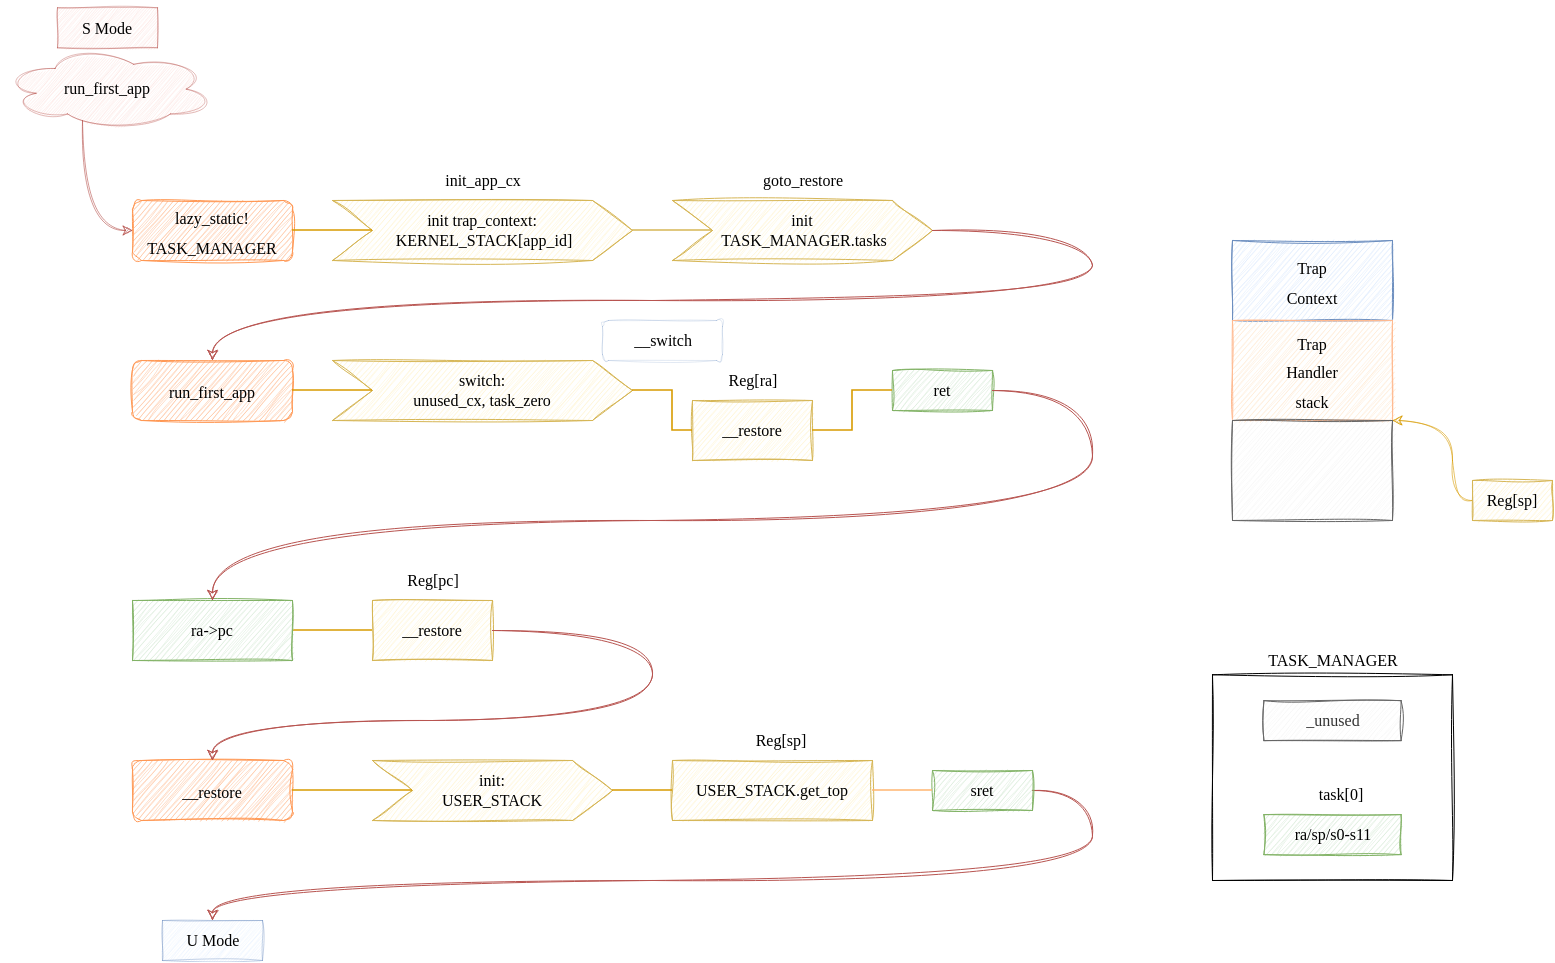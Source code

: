 <mxfile version="20.3.0" type="device"><diagram id="ekthI_0om1H4GsMNVOaz" name="第 1 页"><mxGraphModel dx="865" dy="548" grid="1" gridSize="10" guides="1" tooltips="1" connect="1" arrows="1" fold="1" page="1" pageScale="1" pageWidth="827" pageHeight="1169" math="0" shadow="0"><root><mxCell id="0"/><mxCell id="1" parent="0"/><mxCell id="ERtNSd93FEpaco7C4UEx-230" value="" style="group" vertex="1" connectable="0" parent="1"><mxGeometry x="631" y="480" width="120" height="120" as="geometry"/></mxCell><mxCell id="ERtNSd93FEpaco7C4UEx-231" value="" style="rounded=0;whiteSpace=wrap;html=1;sketch=1;strokeWidth=0.5;fontFamily=Hack Nerd Font;fontSize=8;" vertex="1" parent="ERtNSd93FEpaco7C4UEx-230"><mxGeometry y="17.143" width="120" height="102.857" as="geometry"/></mxCell><mxCell id="ERtNSd93FEpaco7C4UEx-232" value="TASK_MANAGER" style="text;html=1;align=center;verticalAlign=middle;resizable=0;points=[];autosize=1;strokeColor=none;fillColor=none;fontSize=8;fontFamily=Hack Nerd Font;" vertex="1" parent="ERtNSd93FEpaco7C4UEx-230"><mxGeometry x="20" width="80" height="20" as="geometry"/></mxCell><mxCell id="ERtNSd93FEpaco7C4UEx-233" value="_unused" style="rounded=0;whiteSpace=wrap;html=1;sketch=1;strokeColor=#666666;strokeWidth=0.5;fontFamily=Hack Nerd Font;fontSize=8;fillColor=#f5f5f5;fontColor=#333333;" vertex="1" parent="ERtNSd93FEpaco7C4UEx-230"><mxGeometry x="25.714" y="30.07" width="68.571" height="20" as="geometry"/></mxCell><mxCell id="ERtNSd93FEpaco7C4UEx-234" value="" style="group" vertex="1" connectable="0" parent="ERtNSd93FEpaco7C4UEx-230"><mxGeometry x="25.714" y="67.07" width="68.571" height="40" as="geometry"/></mxCell><mxCell id="ERtNSd93FEpaco7C4UEx-235" value="ra/sp/s0-s11" style="rounded=0;whiteSpace=wrap;html=1;sketch=1;strokeColor=#82b366;strokeWidth=0.5;fontFamily=Hack Nerd Font;fontSize=8;fillColor=#d5e8d4;" vertex="1" parent="ERtNSd93FEpaco7C4UEx-234"><mxGeometry y="20" width="68.571" height="20" as="geometry"/></mxCell><mxCell id="ERtNSd93FEpaco7C4UEx-236" value="task[0]" style="text;html=1;align=center;verticalAlign=middle;resizable=0;points=[];autosize=1;strokeColor=none;fillColor=none;fontSize=8;fontFamily=Hack Nerd Font;" vertex="1" parent="ERtNSd93FEpaco7C4UEx-234"><mxGeometry x="8.571" width="60" height="20" as="geometry"/></mxCell><mxCell id="ERtNSd93FEpaco7C4UEx-237" value="" style="group" vertex="1" connectable="0" parent="1"><mxGeometry x="641" y="280" width="160" height="140" as="geometry"/></mxCell><mxCell id="ERtNSd93FEpaco7C4UEx-238" value="&lt;font style=&quot;font-size: 8px;&quot; face=&quot;Hack Nerd Font&quot;&gt;Trap&lt;br&gt;Context&lt;br&gt;&lt;/font&gt;" style="rounded=0;whiteSpace=wrap;html=1;align=center;fillColor=#dae8fc;strokeColor=#6c8ebf;sketch=1;strokeWidth=0.5;" vertex="1" parent="ERtNSd93FEpaco7C4UEx-237"><mxGeometry width="80" height="40" as="geometry"/></mxCell><mxCell id="ERtNSd93FEpaco7C4UEx-239" value="&lt;font style=&quot;font-size: 8px;&quot; face=&quot;Hack Nerd Font&quot;&gt;Trap&lt;br&gt;Handler&lt;br&gt;stack&lt;br&gt;&lt;/font&gt;" style="rounded=0;whiteSpace=wrap;html=1;align=center;fillColor=#ffe6cc;strokeColor=#FFBA91;sketch=1;strokeWidth=0.5;" vertex="1" parent="ERtNSd93FEpaco7C4UEx-237"><mxGeometry y="40" width="80" height="50" as="geometry"/></mxCell><mxCell id="ERtNSd93FEpaco7C4UEx-240" style="edgeStyle=orthogonalEdgeStyle;sketch=1;orthogonalLoop=1;jettySize=auto;html=1;exitX=0;exitY=0.5;exitDx=0;exitDy=0;entryX=1;entryY=1;entryDx=0;entryDy=0;strokeWidth=0.3;fontFamily=Hack Nerd Font;fontSize=8;endArrow=classic;endFill=1;endSize=4;curved=1;fillColor=#ffe6cc;strokeColor=#d79b00;" edge="1" parent="ERtNSd93FEpaco7C4UEx-237" source="ERtNSd93FEpaco7C4UEx-241" target="ERtNSd93FEpaco7C4UEx-239"><mxGeometry relative="1" as="geometry"><Array as="points"><mxPoint x="110" y="130"/><mxPoint x="110" y="90"/></Array></mxGeometry></mxCell><mxCell id="ERtNSd93FEpaco7C4UEx-241" value="Reg[sp]" style="rounded=0;whiteSpace=wrap;html=1;sketch=1;strokeColor=#d6b656;strokeWidth=0.5;fontFamily=Hack Nerd Font;fontSize=8;fillColor=#fff2cc;" vertex="1" parent="ERtNSd93FEpaco7C4UEx-237"><mxGeometry x="120" y="120" width="40" height="20" as="geometry"/></mxCell><mxCell id="ERtNSd93FEpaco7C4UEx-242" value="&lt;font style=&quot;font-size: 8px;&quot; face=&quot;Hack Nerd Font&quot;&gt;&lt;br&gt;&lt;/font&gt;" style="rounded=0;whiteSpace=wrap;html=1;align=center;fillColor=#f5f5f5;strokeColor=#666666;sketch=1;strokeWidth=0.5;fontColor=#333333;" vertex="1" parent="ERtNSd93FEpaco7C4UEx-237"><mxGeometry y="90" width="80" height="50" as="geometry"/></mxCell><mxCell id="ERtNSd93FEpaco7C4UEx-243" value="" style="group" vertex="1" connectable="0" parent="1"><mxGeometry x="26" y="160" width="545" height="480" as="geometry"/></mxCell><mxCell id="ERtNSd93FEpaco7C4UEx-244" style="edgeStyle=orthogonalEdgeStyle;curved=1;sketch=1;orthogonalLoop=1;jettySize=auto;html=1;entryX=0;entryY=0.5;entryDx=0;entryDy=0;strokeWidth=0.3;fontFamily=Hack Nerd Font;fontSize=8;endArrow=classic;endFill=1;endSize=4;fillColor=#f8cecc;strokeColor=#b85450;" edge="1" parent="ERtNSd93FEpaco7C4UEx-243" target="ERtNSd93FEpaco7C4UEx-246"><mxGeometry relative="1" as="geometry"><mxPoint x="40" y="60" as="sourcePoint"/><Array as="points"><mxPoint x="40" y="115"/></Array></mxGeometry></mxCell><mxCell id="ERtNSd93FEpaco7C4UEx-245" value="" style="group" vertex="1" connectable="0" parent="ERtNSd93FEpaco7C4UEx-243"><mxGeometry x="65" y="80" width="400" height="400" as="geometry"/></mxCell><mxCell id="ERtNSd93FEpaco7C4UEx-246" value="&lt;font style=&quot;font-size: 8px;&quot; face=&quot;Hack Nerd Font&quot;&gt;lazy_static!&lt;br&gt;TASK_MANAGER&lt;br&gt;&lt;/font&gt;" style="rounded=1;whiteSpace=wrap;html=1;align=center;fillColor=#FFBA91;strokeColor=#FF9854;sketch=1;strokeWidth=0.5;" vertex="1" parent="ERtNSd93FEpaco7C4UEx-245"><mxGeometry y="20" width="80" height="30" as="geometry"/></mxCell><mxCell id="ERtNSd93FEpaco7C4UEx-247" value="" style="group" vertex="1" connectable="0" parent="ERtNSd93FEpaco7C4UEx-245"><mxGeometry x="100" width="150" height="50" as="geometry"/></mxCell><mxCell id="ERtNSd93FEpaco7C4UEx-248" value="init trap_context:&lt;br&gt;&amp;nbsp;KERNEL_STACK[app_id]" style="shape=step;perimeter=stepPerimeter;whiteSpace=wrap;html=1;fixedSize=1;rounded=0;sketch=1;strokeWidth=0.5;fontFamily=Hack Nerd Font;fontSize=8;fillColor=#fff2cc;strokeColor=#d6b656;" vertex="1" parent="ERtNSd93FEpaco7C4UEx-247"><mxGeometry y="20" width="150" height="30" as="geometry"/></mxCell><mxCell id="ERtNSd93FEpaco7C4UEx-249" value="init_app_cx" style="text;html=1;align=center;verticalAlign=middle;resizable=0;points=[];autosize=1;strokeColor=none;fillColor=none;fontSize=8;fontFamily=Hack Nerd Font;" vertex="1" parent="ERtNSd93FEpaco7C4UEx-247"><mxGeometry x="35" width="80" height="20" as="geometry"/></mxCell><mxCell id="ERtNSd93FEpaco7C4UEx-250" style="edgeStyle=orthogonalEdgeStyle;sketch=0;orthogonalLoop=1;jettySize=auto;html=1;entryX=0;entryY=0.5;entryDx=0;entryDy=0;strokeWidth=0.8;fontFamily=Hack Nerd Font;fontSize=8;endArrow=none;endFill=0;endSize=4;fillColor=#ffe6cc;strokeColor=#d79b00;rounded=0;" edge="1" parent="ERtNSd93FEpaco7C4UEx-245" source="ERtNSd93FEpaco7C4UEx-246" target="ERtNSd93FEpaco7C4UEx-248"><mxGeometry relative="1" as="geometry"/></mxCell><mxCell id="ERtNSd93FEpaco7C4UEx-251" value="" style="group" vertex="1" connectable="0" parent="ERtNSd93FEpaco7C4UEx-245"><mxGeometry x="270" width="130" height="50" as="geometry"/></mxCell><mxCell id="ERtNSd93FEpaco7C4UEx-252" value="init&lt;br&gt;&amp;nbsp;TASK_MANAGER.tasks" style="shape=step;perimeter=stepPerimeter;whiteSpace=wrap;html=1;fixedSize=1;rounded=0;sketch=1;strokeWidth=0.5;fontFamily=Hack Nerd Font;fontSize=8;fillColor=#fff2cc;strokeColor=#d6b656;" vertex="1" parent="ERtNSd93FEpaco7C4UEx-251"><mxGeometry y="20" width="130" height="30" as="geometry"/></mxCell><mxCell id="ERtNSd93FEpaco7C4UEx-253" value="goto_restore" style="text;html=1;align=center;verticalAlign=middle;resizable=0;points=[];autosize=1;strokeColor=none;fillColor=none;fontSize=8;fontFamily=Hack Nerd Font;" vertex="1" parent="ERtNSd93FEpaco7C4UEx-251"><mxGeometry x="25" width="80" height="20" as="geometry"/></mxCell><mxCell id="ERtNSd93FEpaco7C4UEx-254" style="edgeStyle=orthogonalEdgeStyle;sketch=0;orthogonalLoop=1;jettySize=auto;html=1;entryX=0;entryY=0.5;entryDx=0;entryDy=0;strokeWidth=0.8;fontFamily=Hack Nerd Font;fontSize=8;endArrow=none;endFill=0;endSize=4;fillColor=#fff2cc;strokeColor=#d6b656;rounded=0;" edge="1" parent="ERtNSd93FEpaco7C4UEx-245" source="ERtNSd93FEpaco7C4UEx-248" target="ERtNSd93FEpaco7C4UEx-252"><mxGeometry relative="1" as="geometry"/></mxCell><mxCell id="ERtNSd93FEpaco7C4UEx-255" value="&lt;span style=&quot;&quot;&gt;U Mode&lt;/span&gt;" style="text;html=1;align=center;verticalAlign=middle;resizable=0;points=[];autosize=1;strokeColor=#6c8ebf;fillColor=#dae8fc;fontSize=8;fontFamily=Hack Nerd Font;strokeWidth=0.2;sketch=1;" vertex="1" parent="ERtNSd93FEpaco7C4UEx-245"><mxGeometry x="15" y="380" width="50" height="20" as="geometry"/></mxCell><mxCell id="ERtNSd93FEpaco7C4UEx-256" value="" style="edgeStyle=orthogonalEdgeStyle;orthogonalLoop=1;jettySize=auto;html=1;fontFamily=Hack Nerd Font;fontSize=8;endSize=3;sketch=1;strokeWidth=0.3;fillColor=#ffe6cc;strokeColor=none;entryX=0;entryY=0.5;entryDx=0;entryDy=0;curved=1;endArrow=none;endFill=0;" edge="1" parent="ERtNSd93FEpaco7C4UEx-245" source="ERtNSd93FEpaco7C4UEx-246" target="ERtNSd93FEpaco7C4UEx-255"><mxGeometry relative="1" as="geometry"><mxPoint x="120" y="2510" as="sourcePoint"/><mxPoint x="370" y="2495" as="targetPoint"/><Array as="points"/></mxGeometry></mxCell><mxCell id="ERtNSd93FEpaco7C4UEx-258" value="" style="group" vertex="1" connectable="0" parent="ERtNSd93FEpaco7C4UEx-243"><mxGeometry x="65" y="160" width="430" height="110" as="geometry"/></mxCell><mxCell id="ERtNSd93FEpaco7C4UEx-259" value="" style="group" vertex="1" connectable="0" parent="ERtNSd93FEpaco7C4UEx-258"><mxGeometry x="100" width="330" height="110" as="geometry"/></mxCell><mxCell id="ERtNSd93FEpaco7C4UEx-260" value="" style="group" vertex="1" connectable="0" parent="ERtNSd93FEpaco7C4UEx-259"><mxGeometry width="195" height="50" as="geometry"/></mxCell><mxCell id="ERtNSd93FEpaco7C4UEx-261" value="switch:&lt;br&gt;unused_cx, task_zero" style="shape=step;perimeter=stepPerimeter;whiteSpace=wrap;html=1;fixedSize=1;rounded=0;sketch=1;strokeWidth=0.5;fontFamily=Hack Nerd Font;fontSize=8;fillColor=#fff2cc;strokeColor=#d6b656;" vertex="1" parent="ERtNSd93FEpaco7C4UEx-260"><mxGeometry y="20" width="150" height="30" as="geometry"/></mxCell><mxCell id="ERtNSd93FEpaco7C4UEx-262" value="__switch" style="text;html=1;align=center;verticalAlign=middle;resizable=0;points=[];autosize=1;strokeColor=#6c8ebf;fillColor=#A4C4FC;fontSize=8;fontFamily=Hack Nerd Font;sketch=1;strokeWidth=0.1;rounded=1;" vertex="1" parent="ERtNSd93FEpaco7C4UEx-260"><mxGeometry x="135" width="60" height="20" as="geometry"/></mxCell><mxCell id="ERtNSd93FEpaco7C4UEx-263" value="" style="group" vertex="1" connectable="0" parent="ERtNSd93FEpaco7C4UEx-259"><mxGeometry x="180" y="20" width="60" height="50" as="geometry"/></mxCell><mxCell id="ERtNSd93FEpaco7C4UEx-264" value="__restore" style="rounded=0;whiteSpace=wrap;html=1;sketch=1;strokeColor=#d6b656;strokeWidth=0.5;fontFamily=Hack Nerd Font;fontSize=8;fillColor=#fff2cc;" vertex="1" parent="ERtNSd93FEpaco7C4UEx-263"><mxGeometry y="20" width="60" height="30" as="geometry"/></mxCell><mxCell id="ERtNSd93FEpaco7C4UEx-265" value="&lt;span style=&quot;&quot;&gt;Reg[ra]&lt;/span&gt;" style="text;html=1;align=center;verticalAlign=middle;resizable=0;points=[];autosize=1;strokeColor=none;fillColor=none;fontSize=8;fontFamily=Hack Nerd Font;" vertex="1" parent="ERtNSd93FEpaco7C4UEx-263"><mxGeometry width="60" height="20" as="geometry"/></mxCell><mxCell id="ERtNSd93FEpaco7C4UEx-266" value="ret" style="rounded=0;whiteSpace=wrap;html=1;sketch=1;strokeColor=#82b366;strokeWidth=0.5;fontFamily=Hack Nerd Font;fontSize=8;fillColor=#d5e8d4;" vertex="1" parent="ERtNSd93FEpaco7C4UEx-259"><mxGeometry x="280" y="25" width="50" height="20" as="geometry"/></mxCell><mxCell id="ERtNSd93FEpaco7C4UEx-267" style="edgeStyle=orthogonalEdgeStyle;sketch=0;orthogonalLoop=1;jettySize=auto;html=1;entryX=0;entryY=0.5;entryDx=0;entryDy=0;strokeColor=#d79b00;strokeWidth=0.8;fontFamily=Hack Nerd Font;fontSize=8;endArrow=none;endFill=0;endSize=4;rounded=0;fillColor=#ffe6cc;" edge="1" parent="ERtNSd93FEpaco7C4UEx-259" source="ERtNSd93FEpaco7C4UEx-261" target="ERtNSd93FEpaco7C4UEx-264"><mxGeometry relative="1" as="geometry"/></mxCell><mxCell id="ERtNSd93FEpaco7C4UEx-268" style="edgeStyle=orthogonalEdgeStyle;rounded=0;sketch=0;orthogonalLoop=1;jettySize=auto;html=1;entryX=0;entryY=0.5;entryDx=0;entryDy=0;strokeColor=#d79b00;strokeWidth=0.8;fontFamily=Hack Nerd Font;fontSize=8;endArrow=none;endFill=0;endSize=4;fillColor=#ffe6cc;" edge="1" parent="ERtNSd93FEpaco7C4UEx-259" source="ERtNSd93FEpaco7C4UEx-264" target="ERtNSd93FEpaco7C4UEx-266"><mxGeometry relative="1" as="geometry"/></mxCell><mxCell id="ERtNSd93FEpaco7C4UEx-269" value="" style="group" vertex="1" connectable="0" parent="ERtNSd93FEpaco7C4UEx-258"><mxGeometry y="20" width="80" height="30" as="geometry"/></mxCell><mxCell id="ERtNSd93FEpaco7C4UEx-270" value="&lt;font style=&quot;font-size: 8px;&quot; face=&quot;Hack Nerd Font&quot;&gt;run_first_app&lt;/font&gt;" style="rounded=1;whiteSpace=wrap;html=1;align=center;fillColor=#FFBA91;strokeColor=#FF9854;sketch=1;strokeWidth=0.5;" vertex="1" parent="ERtNSd93FEpaco7C4UEx-269"><mxGeometry width="80" height="30" as="geometry"/></mxCell><mxCell id="ERtNSd93FEpaco7C4UEx-271" style="edgeStyle=orthogonalEdgeStyle;sketch=0;orthogonalLoop=1;jettySize=auto;html=1;entryX=0;entryY=0.5;entryDx=0;entryDy=0;strokeWidth=0.8;fontFamily=Hack Nerd Font;fontSize=8;endArrow=none;endFill=0;endSize=4;fillColor=#ffe6cc;strokeColor=#d79b00;rounded=0;exitX=1;exitY=0.5;exitDx=0;exitDy=0;" edge="1" parent="ERtNSd93FEpaco7C4UEx-258" source="ERtNSd93FEpaco7C4UEx-270" target="ERtNSd93FEpaco7C4UEx-261"><mxGeometry relative="1" as="geometry"><mxPoint x="160" y="2575" as="sourcePoint"/></mxGeometry></mxCell><mxCell id="ERtNSd93FEpaco7C4UEx-272" style="edgeStyle=orthogonalEdgeStyle;sketch=1;orthogonalLoop=1;jettySize=auto;html=1;entryX=0.5;entryY=0;entryDx=0;entryDy=0;strokeWidth=0.5;fontFamily=Hack Nerd Font;fontSize=8;endArrow=classic;endFill=1;endSize=4;curved=1;exitX=1;exitY=0.5;exitDx=0;exitDy=0;fillColor=#f8cecc;strokeColor=#b85450;" edge="1" parent="ERtNSd93FEpaco7C4UEx-243" source="ERtNSd93FEpaco7C4UEx-252" target="ERtNSd93FEpaco7C4UEx-270"><mxGeometry relative="1" as="geometry"><Array as="points"><mxPoint x="545" y="115"/><mxPoint x="545" y="150"/><mxPoint x="105" y="150"/></Array></mxGeometry></mxCell><mxCell id="ERtNSd93FEpaco7C4UEx-273" value="" style="group" vertex="1" connectable="0" parent="ERtNSd93FEpaco7C4UEx-243"><mxGeometry x="65" y="280" width="180" height="50" as="geometry"/></mxCell><mxCell id="ERtNSd93FEpaco7C4UEx-274" value="" style="group" vertex="1" connectable="0" parent="ERtNSd93FEpaco7C4UEx-273"><mxGeometry x="120" width="60" height="50" as="geometry"/></mxCell><mxCell id="ERtNSd93FEpaco7C4UEx-275" value="__restore" style="rounded=0;whiteSpace=wrap;html=1;sketch=1;strokeColor=#d6b656;strokeWidth=0.5;fontFamily=Hack Nerd Font;fontSize=8;fillColor=#fff2cc;" vertex="1" parent="ERtNSd93FEpaco7C4UEx-274"><mxGeometry y="20" width="60" height="30" as="geometry"/></mxCell><mxCell id="ERtNSd93FEpaco7C4UEx-276" value="&lt;span style=&quot;&quot;&gt;Reg[pc]&lt;/span&gt;" style="text;html=1;align=center;verticalAlign=middle;resizable=0;points=[];autosize=1;strokeColor=none;fillColor=none;fontSize=8;fontFamily=Hack Nerd Font;" vertex="1" parent="ERtNSd93FEpaco7C4UEx-274"><mxGeometry width="60" height="20" as="geometry"/></mxCell><mxCell id="ERtNSd93FEpaco7C4UEx-277" style="edgeStyle=orthogonalEdgeStyle;sketch=0;orthogonalLoop=1;jettySize=auto;html=1;strokeColor=#d79b00;strokeWidth=0.8;fontFamily=Hack Nerd Font;fontSize=8;endArrow=none;endFill=0;endSize=4;rounded=0;fillColor=#ffe6cc;" edge="1" parent="ERtNSd93FEpaco7C4UEx-273" source="ERtNSd93FEpaco7C4UEx-278" target="ERtNSd93FEpaco7C4UEx-275"><mxGeometry relative="1" as="geometry"/></mxCell><mxCell id="ERtNSd93FEpaco7C4UEx-278" value="ra-&amp;gt;pc" style="rounded=0;whiteSpace=wrap;html=1;sketch=1;strokeColor=#82b366;strokeWidth=0.5;fontFamily=Hack Nerd Font;fontSize=8;fillColor=#d5e8d4;" vertex="1" parent="ERtNSd93FEpaco7C4UEx-273"><mxGeometry y="20" width="80" height="30" as="geometry"/></mxCell><mxCell id="ERtNSd93FEpaco7C4UEx-279" style="edgeStyle=orthogonalEdgeStyle;sketch=1;orthogonalLoop=1;jettySize=auto;html=1;entryX=0.5;entryY=0;entryDx=0;entryDy=0;strokeColor=#b85450;strokeWidth=0.5;fontFamily=Hack Nerd Font;fontSize=8;endArrow=classic;endFill=1;endSize=4;curved=1;fillColor=#f8cecc;" edge="1" parent="ERtNSd93FEpaco7C4UEx-243" source="ERtNSd93FEpaco7C4UEx-266" target="ERtNSd93FEpaco7C4UEx-278"><mxGeometry relative="1" as="geometry"><Array as="points"><mxPoint x="545" y="195"/><mxPoint x="545" y="260"/></Array></mxGeometry></mxCell><mxCell id="ERtNSd93FEpaco7C4UEx-280" value="" style="group" vertex="1" connectable="0" parent="ERtNSd93FEpaco7C4UEx-243"><mxGeometry x="65" y="380" width="80" height="30" as="geometry"/></mxCell><mxCell id="ERtNSd93FEpaco7C4UEx-281" value="&lt;font face=&quot;Hack Nerd Font&quot;&gt;&lt;span style=&quot;font-size: 8px;&quot;&gt;__restore&lt;/span&gt;&lt;/font&gt;" style="rounded=1;whiteSpace=wrap;html=1;align=center;fillColor=#FFBA91;strokeColor=#FF9854;sketch=1;strokeWidth=0.5;" vertex="1" parent="ERtNSd93FEpaco7C4UEx-280"><mxGeometry width="80" height="30" as="geometry"/></mxCell><mxCell id="ERtNSd93FEpaco7C4UEx-282" style="edgeStyle=orthogonalEdgeStyle;sketch=1;orthogonalLoop=1;jettySize=auto;html=1;entryX=0.5;entryY=0;entryDx=0;entryDy=0;strokeColor=#b85450;strokeWidth=0.5;fontFamily=Hack Nerd Font;fontSize=8;endArrow=classic;endFill=1;endSize=4;fillColor=#f8cecc;curved=1;" edge="1" parent="ERtNSd93FEpaco7C4UEx-243" source="ERtNSd93FEpaco7C4UEx-275" target="ERtNSd93FEpaco7C4UEx-281"><mxGeometry relative="1" as="geometry"><Array as="points"><mxPoint x="325" y="315"/><mxPoint x="325" y="360"/><mxPoint x="105" y="360"/></Array></mxGeometry></mxCell><mxCell id="ERtNSd93FEpaco7C4UEx-283" value="init:&lt;br&gt;USER_STACK" style="shape=step;perimeter=stepPerimeter;whiteSpace=wrap;html=1;fixedSize=1;rounded=0;sketch=1;strokeWidth=0.5;fontFamily=Hack Nerd Font;fontSize=8;fillColor=#fff2cc;strokeColor=#d6b656;" vertex="1" parent="ERtNSd93FEpaco7C4UEx-243"><mxGeometry x="185" y="380" width="120" height="30" as="geometry"/></mxCell><mxCell id="ERtNSd93FEpaco7C4UEx-284" style="edgeStyle=orthogonalEdgeStyle;sketch=0;orthogonalLoop=1;jettySize=auto;html=1;entryX=0;entryY=0.5;entryDx=0;entryDy=0;strokeColor=#d79b00;strokeWidth=0.8;fontFamily=Hack Nerd Font;fontSize=8;fontColor=#000000;endArrow=none;endFill=0;endSize=4;rounded=0;fillColor=#ffe6cc;" edge="1" parent="ERtNSd93FEpaco7C4UEx-243" source="ERtNSd93FEpaco7C4UEx-281" target="ERtNSd93FEpaco7C4UEx-283"><mxGeometry relative="1" as="geometry"/></mxCell><mxCell id="ERtNSd93FEpaco7C4UEx-285" value="" style="group" vertex="1" connectable="0" parent="ERtNSd93FEpaco7C4UEx-243"><mxGeometry x="335" y="360" width="100" height="50" as="geometry"/></mxCell><mxCell id="ERtNSd93FEpaco7C4UEx-286" value="USER_STACK.get_top" style="rounded=0;whiteSpace=wrap;html=1;sketch=1;strokeColor=#d6b656;strokeWidth=0.5;fontFamily=Hack Nerd Font;fontSize=8;fillColor=#fff2cc;" vertex="1" parent="ERtNSd93FEpaco7C4UEx-285"><mxGeometry y="20" width="100" height="30" as="geometry"/></mxCell><mxCell id="ERtNSd93FEpaco7C4UEx-287" value="&lt;span style=&quot;&quot;&gt;Reg[sp]&lt;/span&gt;" style="text;html=1;align=center;verticalAlign=middle;resizable=0;points=[];autosize=1;strokeColor=none;fillColor=none;fontSize=8;fontFamily=Hack Nerd Font;" vertex="1" parent="ERtNSd93FEpaco7C4UEx-285"><mxGeometry x="23.997" width="60" height="20" as="geometry"/></mxCell><mxCell id="ERtNSd93FEpaco7C4UEx-288" style="edgeStyle=orthogonalEdgeStyle;rounded=0;sketch=0;orthogonalLoop=1;jettySize=auto;html=1;strokeColor=#d79b00;strokeWidth=0.8;fontFamily=Hack Nerd Font;fontSize=8;fontColor=#000000;endArrow=none;endFill=0;endSize=4;fillColor=#ffe6cc;" edge="1" parent="ERtNSd93FEpaco7C4UEx-243" source="ERtNSd93FEpaco7C4UEx-283" target="ERtNSd93FEpaco7C4UEx-286"><mxGeometry relative="1" as="geometry"/></mxCell><mxCell id="ERtNSd93FEpaco7C4UEx-289" style="edgeStyle=orthogonalEdgeStyle;sketch=1;orthogonalLoop=1;jettySize=auto;html=1;strokeColor=#b85450;strokeWidth=0.5;fontFamily=Hack Nerd Font;fontSize=8;fontColor=#000000;endArrow=classic;endFill=1;endSize=4;fillColor=#f8cecc;curved=1;" edge="1" parent="ERtNSd93FEpaco7C4UEx-243" source="ERtNSd93FEpaco7C4UEx-290" target="ERtNSd93FEpaco7C4UEx-255"><mxGeometry relative="1" as="geometry"><Array as="points"><mxPoint x="545" y="395"/><mxPoint x="545" y="440"/><mxPoint x="105" y="440"/></Array></mxGeometry></mxCell><mxCell id="ERtNSd93FEpaco7C4UEx-290" value="sret" style="rounded=0;whiteSpace=wrap;html=1;sketch=1;strokeColor=#82b366;strokeWidth=0.5;fontFamily=Hack Nerd Font;fontSize=8;fillColor=#d5e8d4;" vertex="1" parent="ERtNSd93FEpaco7C4UEx-243"><mxGeometry x="465" y="385" width="50" height="20" as="geometry"/></mxCell><mxCell id="ERtNSd93FEpaco7C4UEx-291" style="edgeStyle=orthogonalEdgeStyle;rounded=0;sketch=0;orthogonalLoop=1;jettySize=auto;html=1;strokeColor=#FFB570;strokeWidth=0.8;fontFamily=Hack Nerd Font;fontSize=8;fontColor=#000000;endArrow=none;endFill=0;endSize=4;" edge="1" parent="ERtNSd93FEpaco7C4UEx-243" source="ERtNSd93FEpaco7C4UEx-286" target="ERtNSd93FEpaco7C4UEx-290"><mxGeometry relative="1" as="geometry"/></mxCell><mxCell id="ERtNSd93FEpaco7C4UEx-292" value="" style="group" vertex="1" connectable="0" parent="ERtNSd93FEpaco7C4UEx-243"><mxGeometry width="105" height="65" as="geometry"/></mxCell><mxCell id="ERtNSd93FEpaco7C4UEx-293" value="S Mode" style="text;html=1;align=center;verticalAlign=middle;resizable=0;points=[];autosize=1;strokeColor=#b85450;fillColor=#f8cecc;fontSize=8;fontFamily=Hack Nerd Font;sketch=1;strokeWidth=0.2;" vertex="1" parent="ERtNSd93FEpaco7C4UEx-292"><mxGeometry x="27.497" y="3.64" width="50" height="20" as="geometry"/></mxCell><mxCell id="ERtNSd93FEpaco7C4UEx-294" value="run_first_app" style="ellipse;shape=cloud;whiteSpace=wrap;html=1;rounded=1;sketch=1;strokeColor=#b85450;strokeWidth=0.2;fontFamily=Hack Nerd Font;fontSize=8;fillColor=#f8cecc;" vertex="1" parent="ERtNSd93FEpaco7C4UEx-292"><mxGeometry y="23.636" width="105" height="41.364" as="geometry"/></mxCell></root></mxGraphModel></diagram></mxfile>